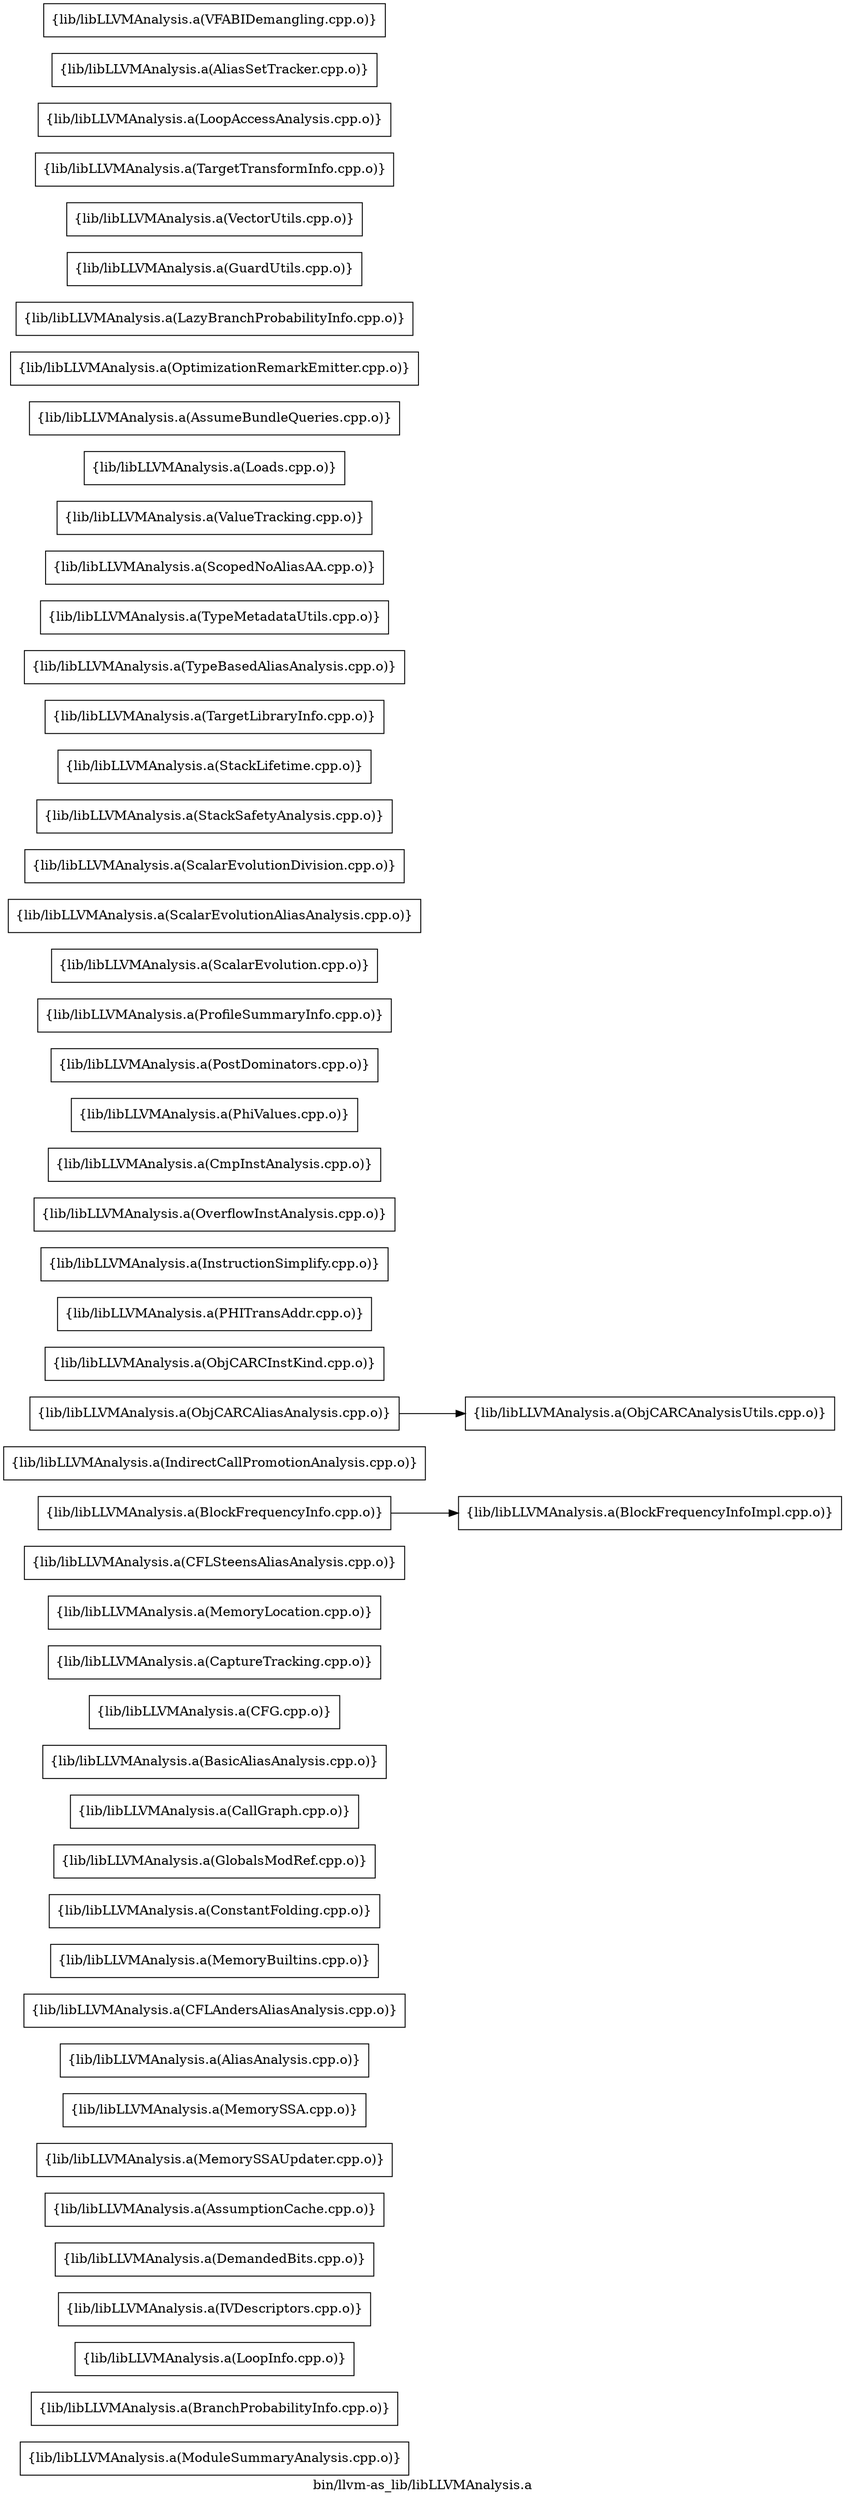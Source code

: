 digraph "bin/llvm-as_lib/libLLVMAnalysis.a" {
	label="bin/llvm-as_lib/libLLVMAnalysis.a";
	rankdir=LR;

	Node0x5630415b0288 [shape=record,shape=box,group=0,label="{lib/libLLVMAnalysis.a(ModuleSummaryAnalysis.cpp.o)}"];
	Node0x5630415b0be8 [shape=record,shape=box,group=0,label="{lib/libLLVMAnalysis.a(BranchProbabilityInfo.cpp.o)}"];
	Node0x5630415b09b8 [shape=record,shape=box,group=0,label="{lib/libLLVMAnalysis.a(LoopInfo.cpp.o)}"];
	Node0x5630415ae938 [shape=record,shape=box,group=0,label="{lib/libLLVMAnalysis.a(IVDescriptors.cpp.o)}"];
	Node0x5630415afab8 [shape=record,shape=box,group=0,label="{lib/libLLVMAnalysis.a(DemandedBits.cpp.o)}"];
	Node0x5630415afec8 [shape=record,shape=box,group=0,label="{lib/libLLVMAnalysis.a(AssumptionCache.cpp.o)}"];
	Node0x5630415b0c38 [shape=record,shape=box,group=0,label="{lib/libLLVMAnalysis.a(MemorySSAUpdater.cpp.o)}"];
	Node0x5630415a7908 [shape=record,shape=box,group=0,label="{lib/libLLVMAnalysis.a(MemorySSA.cpp.o)}"];
	Node0x5630415a8038 [shape=record,shape=box,group=0,label="{lib/libLLVMAnalysis.a(AliasAnalysis.cpp.o)}"];
	Node0x5630415a73b8 [shape=record,shape=box,group=0,label="{lib/libLLVMAnalysis.a(CFLAndersAliasAnalysis.cpp.o)}"];
	Node0x5630415a9668 [shape=record,shape=box,group=0,label="{lib/libLLVMAnalysis.a(MemoryBuiltins.cpp.o)}"];
	Node0x5630415a8808 [shape=record,shape=box,group=0,label="{lib/libLLVMAnalysis.a(ConstantFolding.cpp.o)}"];
	Node0x5630415a9848 [shape=record,shape=box,group=0,label="{lib/libLLVMAnalysis.a(GlobalsModRef.cpp.o)}"];
	Node0x5630415aa018 [shape=record,shape=box,group=0,label="{lib/libLLVMAnalysis.a(CallGraph.cpp.o)}"];
	Node0x5630415a99d8 [shape=record,shape=box,group=0,label="{lib/libLLVMAnalysis.a(BasicAliasAnalysis.cpp.o)}"];
	Node0x5630415a9ca8 [shape=record,shape=box,group=0,label="{lib/libLLVMAnalysis.a(CFG.cpp.o)}"];
	Node0x5630415ade98 [shape=record,shape=box,group=0,label="{lib/libLLVMAnalysis.a(CaptureTracking.cpp.o)}"];
	Node0x5630415adb28 [shape=record,shape=box,group=0,label="{lib/libLLVMAnalysis.a(MemoryLocation.cpp.o)}"];
	Node0x5630415ace58 [shape=record,shape=box,group=0,label="{lib/libLLVMAnalysis.a(CFLSteensAliasAnalysis.cpp.o)}"];
	Node0x5630415b0af8 [shape=record,shape=box,group=0,label="{lib/libLLVMAnalysis.a(BlockFrequencyInfo.cpp.o)}"];
	Node0x5630415b0af8 -> Node0x5630415b0828;
	Node0x5630415b0828 [shape=record,shape=box,group=0,label="{lib/libLLVMAnalysis.a(BlockFrequencyInfoImpl.cpp.o)}"];
	Node0x5630415ae488 [shape=record,shape=box,group=0,label="{lib/libLLVMAnalysis.a(IndirectCallPromotionAnalysis.cpp.o)}"];
	Node0x5630415aede8 [shape=record,shape=box,group=0,label="{lib/libLLVMAnalysis.a(ObjCARCAliasAnalysis.cpp.o)}"];
	Node0x5630415aede8 -> Node0x5630415aeb18;
	Node0x5630415aeb18 [shape=record,shape=box,group=0,label="{lib/libLLVMAnalysis.a(ObjCARCAnalysisUtils.cpp.o)}"];
	Node0x5630415af2e8 [shape=record,shape=box,group=0,label="{lib/libLLVMAnalysis.a(ObjCARCInstKind.cpp.o)}"];
	Node0x5630415b0058 [shape=record,shape=box,group=0,label="{lib/libLLVMAnalysis.a(PHITransAddr.cpp.o)}"];
	Node0x5630415afd88 [shape=record,shape=box,group=0,label="{lib/libLLVMAnalysis.a(InstructionSimplify.cpp.o)}"];
	Node0x5630415b05a8 [shape=record,shape=box,group=0,label="{lib/libLLVMAnalysis.a(OverflowInstAnalysis.cpp.o)}"];
	Node0x5630415a7548 [shape=record,shape=box,group=0,label="{lib/libLLVMAnalysis.a(CmpInstAnalysis.cpp.o)}"];
	Node0x5630415a8128 [shape=record,shape=box,group=0,label="{lib/libLLVMAnalysis.a(PhiValues.cpp.o)}"];
	Node0x5630415a79f8 [shape=record,shape=box,group=0,label="{lib/libLLVMAnalysis.a(PostDominators.cpp.o)}"];
	Node0x5630415aa0b8 [shape=record,shape=box,group=0,label="{lib/libLLVMAnalysis.a(ProfileSummaryInfo.cpp.o)}"];
	Node0x5630415adf38 [shape=record,shape=box,group=0,label="{lib/libLLVMAnalysis.a(ScalarEvolution.cpp.o)}"];
	Node0x5630415ad7b8 [shape=record,shape=box,group=0,label="{lib/libLLVMAnalysis.a(ScalarEvolutionAliasAnalysis.cpp.o)}"];
	Node0x5630415ad948 [shape=record,shape=box,group=0,label="{lib/libLLVMAnalysis.a(ScalarEvolutionDivision.cpp.o)}"];
	Node0x5630415ad358 [shape=record,shape=box,group=0,label="{lib/libLLVMAnalysis.a(StackSafetyAnalysis.cpp.o)}"];
	Node0x5630415abf08 [shape=record,shape=box,group=0,label="{lib/libLLVMAnalysis.a(StackLifetime.cpp.o)}"];
	Node0x5630415b0a58 [shape=record,shape=box,group=0,label="{lib/libLLVMAnalysis.a(TargetLibraryInfo.cpp.o)}"];
	Node0x5630415b0b98 [shape=record,shape=box,group=0,label="{lib/libLLVMAnalysis.a(TypeBasedAliasAnalysis.cpp.o)}"];
	Node0x5630415b0418 [shape=record,shape=box,group=0,label="{lib/libLLVMAnalysis.a(TypeMetadataUtils.cpp.o)}"];
	Node0x5630415af3d8 [shape=record,shape=box,group=0,label="{lib/libLLVMAnalysis.a(ScopedNoAliasAA.cpp.o)}"];
	Node0x5630415af608 [shape=record,shape=box,group=0,label="{lib/libLLVMAnalysis.a(ValueTracking.cpp.o)}"];
	Node0x5630415a7408 [shape=record,shape=box,group=0,label="{lib/libLLVMAnalysis.a(Loads.cpp.o)}"];
	Node0x5630415a8178 [shape=record,shape=box,group=0,label="{lib/libLLVMAnalysis.a(AssumeBundleQueries.cpp.o)}"];
	Node0x5630415b0b48 [shape=record,shape=box,group=0,label="{lib/libLLVMAnalysis.a(OptimizationRemarkEmitter.cpp.o)}"];
	Node0x5630415af1f8 [shape=record,shape=box,group=0,label="{lib/libLLVMAnalysis.a(LazyBranchProbabilityInfo.cpp.o)}"];
	Node0x5630415af928 [shape=record,shape=box,group=0,label="{lib/libLLVMAnalysis.a(GuardUtils.cpp.o)}"];
	Node0x5630415aeca8 [shape=record,shape=box,group=0,label="{lib/libLLVMAnalysis.a(VectorUtils.cpp.o)}"];
	Node0x5630415adf88 [shape=record,shape=box,group=0,label="{lib/libLLVMAnalysis.a(TargetTransformInfo.cpp.o)}"];
	Node0x5630415ae4d8 [shape=record,shape=box,group=0,label="{lib/libLLVMAnalysis.a(LoopAccessAnalysis.cpp.o)}"];
	Node0x5630415ada38 [shape=record,shape=box,group=0,label="{lib/libLLVMAnalysis.a(AliasSetTracker.cpp.o)}"];
	Node0x5630415af478 [shape=record,shape=box,group=0,label="{lib/libLLVMAnalysis.a(VFABIDemangling.cpp.o)}"];
}
